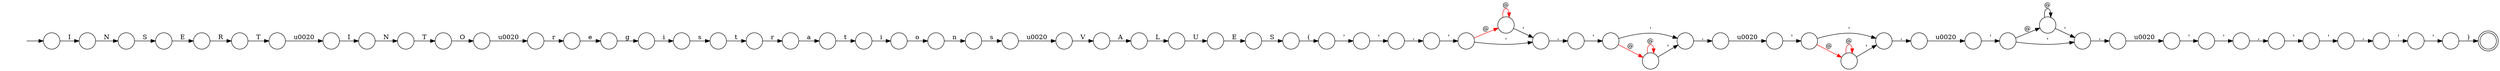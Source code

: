 digraph Automaton {
  rankdir = LR;
  0 [shape=circle,label=""];
  0 -> 12 [label="L"]
  1 [shape=circle,label=""];
  1 -> 2 [label="("]
  2 [shape=circle,label=""];
  2 -> 11 [label="'"]
  3 [shape=circle,label=""];
  3 -> 41 [label="'"]
  4 [shape=doublecircle,label=""];
  5 [shape=circle,label=""];
  5 -> 46 [label="a"]
  6 [shape=circle,label=""];
  6 -> 64 [label=","]
  7 [shape=circle,label=""];
  7 -> 37 [label="'"]
  8 [shape=circle,label=""];
  8 -> 16 [label="E"]
  9 [shape=circle,label=""];
  initial [shape=plaintext,label=""];
  initial -> 9
  9 -> 61 [label="I"]
  10 [shape=circle,label=""];
  10 -> 39 [label="'"]
  11 [shape=circle,label=""];
  11 -> 53 [label="'"]
  12 [shape=circle,label=""];
  12 -> 8 [label="U"]
  13 [shape=circle,label=""];
  13 -> 31 [label="g"]
  14 [shape=circle,label=""];
  14 -> 23 [label="T"]
  15 [shape=circle,label=""];
  15 -> 19 [label="i"]
  16 [shape=circle,label=""];
  16 -> 1 [label="S"]
  17 [shape=circle,label=""];
  17 -> 43 [label="\u0020"]
  18 [shape=circle,label=""];
  18 -> 48 [label="\u0020"]
  19 [shape=circle,label=""];
  19 -> 57 [label="o"]
  20 [shape=circle,label=""];
  20 -> 35 [label="@",color=red]
  20 -> 25 [label="'"]
  21 [shape=circle,label=""];
  21 -> 54 [label="'"]
  22 [shape=circle,label=""];
  22 -> 45 [label="'"]
  23 [shape=circle,label=""];
  23 -> 50 [label="O"]
  24 [shape=circle,label=""];
  24 -> 17 [label=","]
  25 [shape=circle,label=""];
  25 -> 3 [label=","]
  26 [shape=circle,label=""];
  26 -> 51 [label=","]
  27 [shape=circle,label=""];
  27 -> 20 [label="'"]
  28 [shape=circle,label=""];
  28 -> 63 [label="\u0020"]
  29 [shape=circle,label=""];
  29 -> 52 [label="r"]
  30 [shape=circle,label=""];
  30 -> 56 [label="@"]
  30 -> 42 [label="'"]
  31 [shape=circle,label=""];
  31 -> 60 [label="i"]
  32 [shape=circle,label=""];
  32 -> 62 [label="S"]
  33 [shape=circle,label=""];
  33 -> 0 [label="A"]
  34 [shape=circle,label=""];
  34 -> 40 [label="\u0020"]
  35 [shape=circle,label=""];
  35 -> 35 [label="@",color=red]
  35 -> 25 [label="'"]
  36 [shape=circle,label=""];
  36 -> 36 [label="@",color=red]
  36 -> 24 [label="'"]
  37 [shape=circle,label=""];
  37 -> 22 [label=","]
  38 [shape=circle,label=""];
  38 -> 44 [label="R"]
  39 [shape=circle,label=""];
  39 -> 4 [label=")"]
  40 [shape=circle,label=""];
  40 -> 33 [label="V"]
  41 [shape=circle,label=""];
  41 -> 49 [label="@",color=red]
  41 -> 6 [label="'"]
  42 [shape=circle,label=""];
  42 -> 18 [label=","]
  43 [shape=circle,label=""];
  43 -> 30 [label="'"]
  44 [shape=circle,label=""];
  44 -> 28 [label="T"]
  45 [shape=circle,label=""];
  45 -> 26 [label="'"]
  46 [shape=circle,label=""];
  46 -> 15 [label="t"]
  47 [shape=circle,label=""];
  47 -> 59 [label="t"]
  48 [shape=circle,label=""];
  48 -> 7 [label="'"]
  49 [shape=circle,label=""];
  49 -> 49 [label="@",color=red]
  49 -> 6 [label="'"]
  50 [shape=circle,label=""];
  50 -> 29 [label="\u0020"]
  51 [shape=circle,label=""];
  51 -> 10 [label="'"]
  52 [shape=circle,label=""];
  52 -> 13 [label="e"]
  53 [shape=circle,label=""];
  53 -> 27 [label=","]
  54 [shape=circle,label=""];
  54 -> 36 [label="@",color=red]
  54 -> 24 [label="'"]
  55 [shape=circle,label=""];
  55 -> 14 [label="N"]
  56 [shape=circle,label=""];
  56 -> 56 [label="@"]
  56 -> 42 [label="'"]
  57 [shape=circle,label=""];
  57 -> 58 [label="n"]
  58 [shape=circle,label=""];
  58 -> 34 [label="s"]
  59 [shape=circle,label=""];
  59 -> 5 [label="r"]
  60 [shape=circle,label=""];
  60 -> 47 [label="s"]
  61 [shape=circle,label=""];
  61 -> 32 [label="N"]
  62 [shape=circle,label=""];
  62 -> 38 [label="E"]
  63 [shape=circle,label=""];
  63 -> 55 [label="I"]
  64 [shape=circle,label=""];
  64 -> 21 [label="\u0020"]
}
